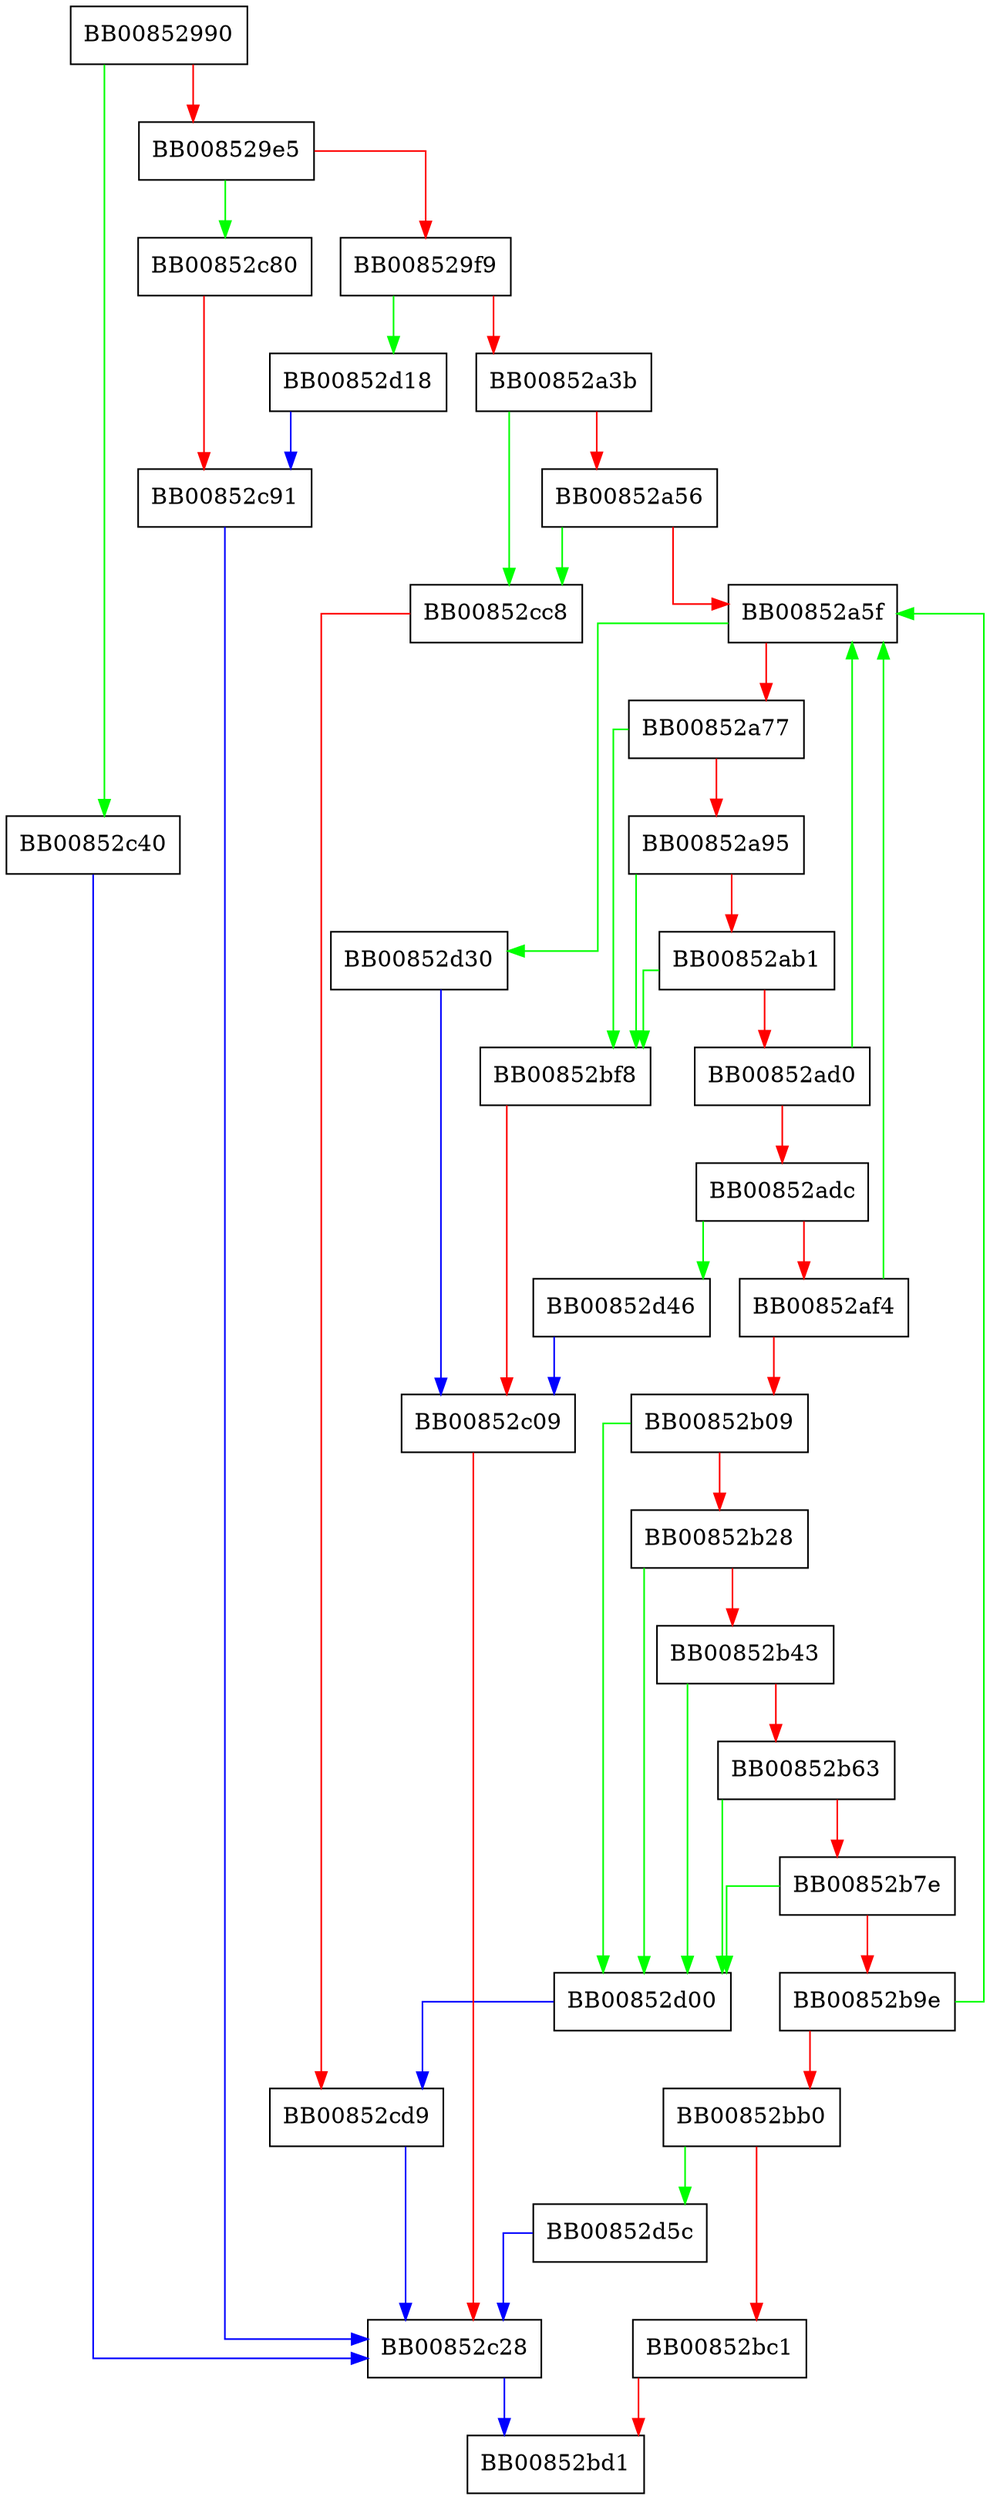 digraph sm2_sig_gen {
  node [shape="box"];
  graph [splines=ortho];
  BB00852990 -> BB00852c40 [color="green"];
  BB00852990 -> BB008529e5 [color="red"];
  BB008529e5 -> BB00852c80 [color="green"];
  BB008529e5 -> BB008529f9 [color="red"];
  BB008529f9 -> BB00852d18 [color="green"];
  BB008529f9 -> BB00852a3b [color="red"];
  BB00852a3b -> BB00852cc8 [color="green"];
  BB00852a3b -> BB00852a56 [color="red"];
  BB00852a56 -> BB00852cc8 [color="green"];
  BB00852a56 -> BB00852a5f [color="red"];
  BB00852a5f -> BB00852d30 [color="green"];
  BB00852a5f -> BB00852a77 [color="red"];
  BB00852a77 -> BB00852bf8 [color="green"];
  BB00852a77 -> BB00852a95 [color="red"];
  BB00852a95 -> BB00852bf8 [color="green"];
  BB00852a95 -> BB00852ab1 [color="red"];
  BB00852ab1 -> BB00852bf8 [color="green"];
  BB00852ab1 -> BB00852ad0 [color="red"];
  BB00852ad0 -> BB00852a5f [color="green"];
  BB00852ad0 -> BB00852adc [color="red"];
  BB00852adc -> BB00852d46 [color="green"];
  BB00852adc -> BB00852af4 [color="red"];
  BB00852af4 -> BB00852a5f [color="green"];
  BB00852af4 -> BB00852b09 [color="red"];
  BB00852b09 -> BB00852d00 [color="green"];
  BB00852b09 -> BB00852b28 [color="red"];
  BB00852b28 -> BB00852d00 [color="green"];
  BB00852b28 -> BB00852b43 [color="red"];
  BB00852b43 -> BB00852d00 [color="green"];
  BB00852b43 -> BB00852b63 [color="red"];
  BB00852b63 -> BB00852d00 [color="green"];
  BB00852b63 -> BB00852b7e [color="red"];
  BB00852b7e -> BB00852d00 [color="green"];
  BB00852b7e -> BB00852b9e [color="red"];
  BB00852b9e -> BB00852a5f [color="green"];
  BB00852b9e -> BB00852bb0 [color="red"];
  BB00852bb0 -> BB00852d5c [color="green"];
  BB00852bb0 -> BB00852bc1 [color="red"];
  BB00852bc1 -> BB00852bd1 [color="red"];
  BB00852bf8 -> BB00852c09 [color="red"];
  BB00852c09 -> BB00852c28 [color="red"];
  BB00852c28 -> BB00852bd1 [color="blue"];
  BB00852c40 -> BB00852c28 [color="blue"];
  BB00852c80 -> BB00852c91 [color="red"];
  BB00852c91 -> BB00852c28 [color="blue"];
  BB00852cc8 -> BB00852cd9 [color="red"];
  BB00852cd9 -> BB00852c28 [color="blue"];
  BB00852d00 -> BB00852cd9 [color="blue"];
  BB00852d18 -> BB00852c91 [color="blue"];
  BB00852d30 -> BB00852c09 [color="blue"];
  BB00852d46 -> BB00852c09 [color="blue"];
  BB00852d5c -> BB00852c28 [color="blue"];
}